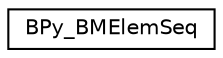 digraph G
{
  edge [fontname="Helvetica",fontsize="10",labelfontname="Helvetica",labelfontsize="10"];
  node [fontname="Helvetica",fontsize="10",shape=record];
  rankdir=LR;
  Node1 [label="BPy_BMElemSeq",height=0.2,width=0.4,color="black", fillcolor="white", style="filled",URL="$db/d1a/structBPy__BMElemSeq.html"];
}

